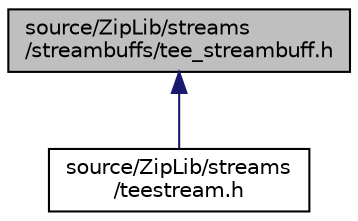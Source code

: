 digraph "source/ZipLib/streams/streambuffs/tee_streambuff.h"
{
 // LATEX_PDF_SIZE
  edge [fontname="Helvetica",fontsize="10",labelfontname="Helvetica",labelfontsize="10"];
  node [fontname="Helvetica",fontsize="10",shape=record];
  Node1 [label="source/ZipLib/streams\l/streambuffs/tee_streambuff.h",height=0.2,width=0.4,color="black", fillcolor="grey75", style="filled", fontcolor="black",tooltip=" "];
  Node1 -> Node2 [dir="back",color="midnightblue",fontsize="10",style="solid",fontname="Helvetica"];
  Node2 [label="source/ZipLib/streams\l/teestream.h",height=0.2,width=0.4,color="black", fillcolor="white", style="filled",URL="$teestream_8h.html",tooltip=" "];
}
